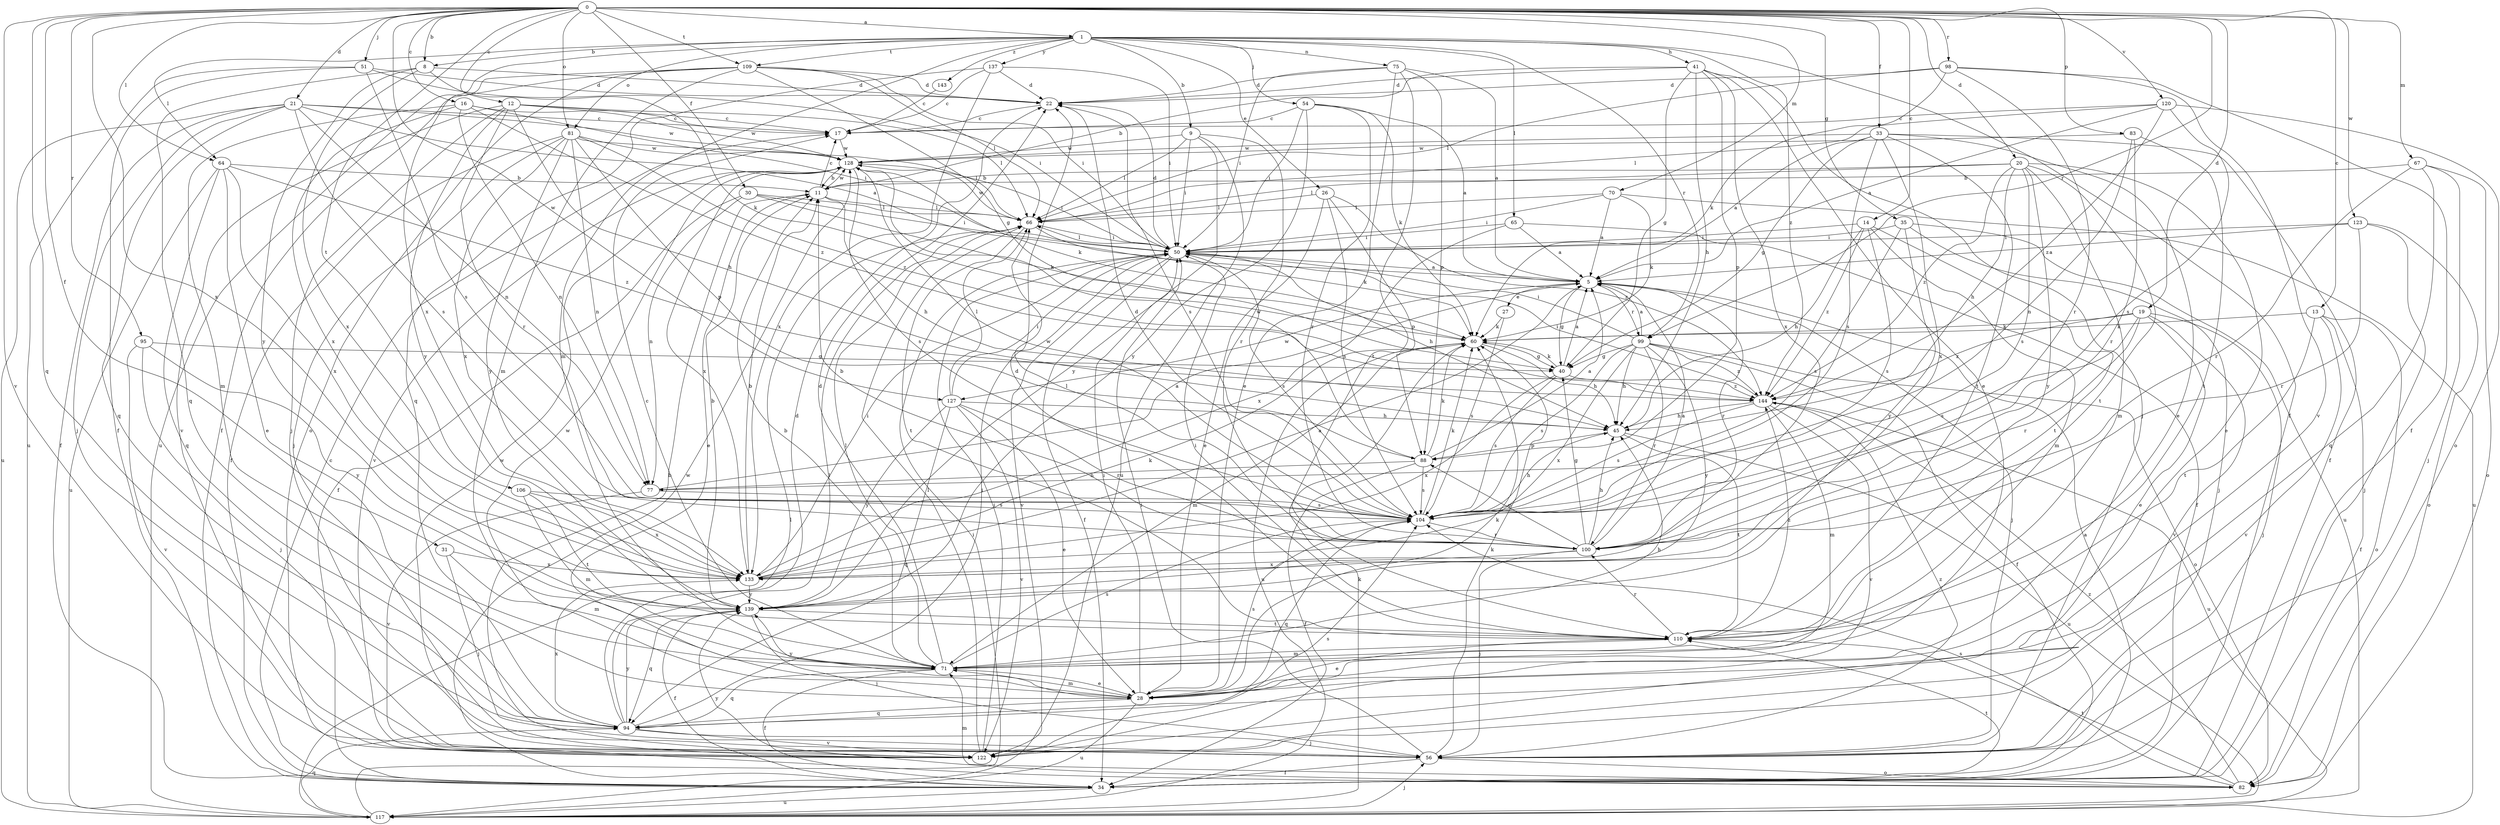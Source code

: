 strict digraph  {
0;
1;
5;
8;
9;
11;
12;
13;
14;
16;
17;
19;
20;
21;
22;
26;
27;
28;
30;
31;
33;
34;
35;
40;
41;
45;
50;
51;
54;
56;
60;
64;
65;
66;
67;
70;
71;
75;
77;
81;
82;
83;
88;
94;
95;
98;
99;
100;
104;
106;
109;
110;
117;
120;
122;
123;
127;
128;
133;
137;
139;
143;
144;
0 -> 1  [label=a];
0 -> 8  [label=b];
0 -> 12  [label=c];
0 -> 13  [label=c];
0 -> 14  [label=c];
0 -> 16  [label=c];
0 -> 19  [label=d];
0 -> 20  [label=d];
0 -> 21  [label=d];
0 -> 30  [label=f];
0 -> 31  [label=f];
0 -> 33  [label=f];
0 -> 35  [label=g];
0 -> 51  [label=j];
0 -> 64  [label=l];
0 -> 67  [label=m];
0 -> 70  [label=m];
0 -> 81  [label=o];
0 -> 83  [label=p];
0 -> 94  [label=q];
0 -> 95  [label=r];
0 -> 98  [label=r];
0 -> 99  [label=r];
0 -> 106  [label=t];
0 -> 109  [label=t];
0 -> 120  [label=v];
0 -> 122  [label=v];
0 -> 123  [label=w];
0 -> 127  [label=w];
0 -> 133  [label=x];
1 -> 8  [label=b];
1 -> 9  [label=b];
1 -> 26  [label=e];
1 -> 34  [label=f];
1 -> 41  [label=h];
1 -> 54  [label=j];
1 -> 64  [label=l];
1 -> 65  [label=l];
1 -> 71  [label=m];
1 -> 75  [label=n];
1 -> 81  [label=o];
1 -> 99  [label=r];
1 -> 109  [label=t];
1 -> 133  [label=x];
1 -> 137  [label=y];
1 -> 143  [label=z];
1 -> 144  [label=z];
5 -> 27  [label=e];
5 -> 40  [label=g];
5 -> 56  [label=j];
5 -> 99  [label=r];
5 -> 100  [label=r];
5 -> 127  [label=w];
8 -> 22  [label=d];
8 -> 60  [label=k];
8 -> 94  [label=q];
8 -> 133  [label=x];
8 -> 139  [label=y];
9 -> 50  [label=i];
9 -> 66  [label=l];
9 -> 100  [label=r];
9 -> 117  [label=u];
9 -> 128  [label=w];
9 -> 139  [label=y];
11 -> 17  [label=c];
11 -> 28  [label=e];
11 -> 45  [label=h];
11 -> 66  [label=l];
11 -> 128  [label=w];
12 -> 17  [label=c];
12 -> 45  [label=h];
12 -> 56  [label=j];
12 -> 66  [label=l];
12 -> 100  [label=r];
12 -> 122  [label=v];
12 -> 128  [label=w];
12 -> 139  [label=y];
13 -> 34  [label=f];
13 -> 60  [label=k];
13 -> 82  [label=o];
13 -> 110  [label=t];
13 -> 122  [label=v];
14 -> 45  [label=h];
14 -> 50  [label=i];
14 -> 71  [label=m];
14 -> 104  [label=s];
14 -> 110  [label=t];
14 -> 144  [label=z];
16 -> 17  [label=c];
16 -> 50  [label=i];
16 -> 71  [label=m];
16 -> 77  [label=n];
16 -> 133  [label=x];
16 -> 144  [label=z];
17 -> 128  [label=w];
19 -> 28  [label=e];
19 -> 56  [label=j];
19 -> 60  [label=k];
19 -> 100  [label=r];
19 -> 104  [label=s];
19 -> 122  [label=v];
19 -> 144  [label=z];
20 -> 11  [label=b];
20 -> 28  [label=e];
20 -> 45  [label=h];
20 -> 66  [label=l];
20 -> 71  [label=m];
20 -> 104  [label=s];
20 -> 110  [label=t];
20 -> 139  [label=y];
20 -> 144  [label=z];
21 -> 5  [label=a];
21 -> 17  [label=c];
21 -> 34  [label=f];
21 -> 56  [label=j];
21 -> 77  [label=n];
21 -> 94  [label=q];
21 -> 104  [label=s];
21 -> 117  [label=u];
21 -> 128  [label=w];
22 -> 17  [label=c];
22 -> 104  [label=s];
26 -> 28  [label=e];
26 -> 66  [label=l];
26 -> 88  [label=p];
26 -> 104  [label=s];
26 -> 144  [label=z];
27 -> 60  [label=k];
27 -> 104  [label=s];
28 -> 50  [label=i];
28 -> 60  [label=k];
28 -> 71  [label=m];
28 -> 94  [label=q];
28 -> 104  [label=s];
28 -> 117  [label=u];
28 -> 128  [label=w];
28 -> 139  [label=y];
30 -> 34  [label=f];
30 -> 50  [label=i];
30 -> 60  [label=k];
30 -> 66  [label=l];
30 -> 77  [label=n];
31 -> 56  [label=j];
31 -> 71  [label=m];
31 -> 133  [label=x];
33 -> 5  [label=a];
33 -> 28  [label=e];
33 -> 34  [label=f];
33 -> 40  [label=g];
33 -> 104  [label=s];
33 -> 110  [label=t];
33 -> 128  [label=w];
33 -> 133  [label=x];
34 -> 5  [label=a];
34 -> 17  [label=c];
34 -> 110  [label=t];
34 -> 117  [label=u];
34 -> 128  [label=w];
35 -> 50  [label=i];
35 -> 56  [label=j];
35 -> 104  [label=s];
35 -> 117  [label=u];
35 -> 139  [label=y];
40 -> 5  [label=a];
40 -> 60  [label=k];
40 -> 104  [label=s];
40 -> 133  [label=x];
40 -> 144  [label=z];
41 -> 11  [label=b];
41 -> 22  [label=d];
41 -> 28  [label=e];
41 -> 40  [label=g];
41 -> 45  [label=h];
41 -> 56  [label=j];
41 -> 88  [label=p];
41 -> 133  [label=x];
45 -> 88  [label=p];
45 -> 110  [label=t];
45 -> 117  [label=u];
50 -> 5  [label=a];
50 -> 22  [label=d];
50 -> 34  [label=f];
50 -> 45  [label=h];
50 -> 66  [label=l];
50 -> 104  [label=s];
50 -> 122  [label=v];
51 -> 22  [label=d];
51 -> 34  [label=f];
51 -> 50  [label=i];
51 -> 104  [label=s];
51 -> 117  [label=u];
54 -> 5  [label=a];
54 -> 17  [label=c];
54 -> 50  [label=i];
54 -> 60  [label=k];
54 -> 100  [label=r];
54 -> 139  [label=y];
56 -> 34  [label=f];
56 -> 50  [label=i];
56 -> 60  [label=k];
56 -> 82  [label=o];
56 -> 144  [label=z];
60 -> 40  [label=g];
60 -> 45  [label=h];
60 -> 71  [label=m];
60 -> 117  [label=u];
64 -> 11  [label=b];
64 -> 28  [label=e];
64 -> 94  [label=q];
64 -> 117  [label=u];
64 -> 133  [label=x];
64 -> 144  [label=z];
65 -> 5  [label=a];
65 -> 34  [label=f];
65 -> 50  [label=i];
65 -> 133  [label=x];
66 -> 50  [label=i];
66 -> 60  [label=k];
66 -> 110  [label=t];
66 -> 128  [label=w];
67 -> 11  [label=b];
67 -> 56  [label=j];
67 -> 82  [label=o];
67 -> 94  [label=q];
67 -> 100  [label=r];
70 -> 5  [label=a];
70 -> 50  [label=i];
70 -> 60  [label=k];
70 -> 66  [label=l];
70 -> 117  [label=u];
71 -> 11  [label=b];
71 -> 17  [label=c];
71 -> 22  [label=d];
71 -> 28  [label=e];
71 -> 34  [label=f];
71 -> 45  [label=h];
71 -> 66  [label=l];
71 -> 94  [label=q];
71 -> 104  [label=s];
75 -> 5  [label=a];
75 -> 22  [label=d];
75 -> 28  [label=e];
75 -> 50  [label=i];
75 -> 88  [label=p];
75 -> 110  [label=t];
77 -> 5  [label=a];
77 -> 104  [label=s];
77 -> 122  [label=v];
81 -> 34  [label=f];
81 -> 56  [label=j];
81 -> 66  [label=l];
81 -> 77  [label=n];
81 -> 88  [label=p];
81 -> 128  [label=w];
81 -> 133  [label=x];
81 -> 139  [label=y];
81 -> 144  [label=z];
82 -> 71  [label=m];
82 -> 104  [label=s];
82 -> 110  [label=t];
82 -> 139  [label=y];
82 -> 144  [label=z];
83 -> 77  [label=n];
83 -> 100  [label=r];
83 -> 110  [label=t];
83 -> 128  [label=w];
88 -> 5  [label=a];
88 -> 34  [label=f];
88 -> 60  [label=k];
88 -> 77  [label=n];
88 -> 104  [label=s];
88 -> 128  [label=w];
94 -> 22  [label=d];
94 -> 50  [label=i];
94 -> 56  [label=j];
94 -> 66  [label=l];
94 -> 122  [label=v];
94 -> 133  [label=x];
94 -> 139  [label=y];
95 -> 40  [label=g];
95 -> 56  [label=j];
95 -> 122  [label=v];
95 -> 139  [label=y];
98 -> 22  [label=d];
98 -> 34  [label=f];
98 -> 60  [label=k];
98 -> 66  [label=l];
98 -> 100  [label=r];
98 -> 122  [label=v];
99 -> 5  [label=a];
99 -> 34  [label=f];
99 -> 40  [label=g];
99 -> 45  [label=h];
99 -> 50  [label=i];
99 -> 82  [label=o];
99 -> 100  [label=r];
99 -> 104  [label=s];
99 -> 133  [label=x];
99 -> 139  [label=y];
99 -> 144  [label=z];
100 -> 5  [label=a];
100 -> 11  [label=b];
100 -> 40  [label=g];
100 -> 45  [label=h];
100 -> 56  [label=j];
100 -> 66  [label=l];
100 -> 88  [label=p];
100 -> 133  [label=x];
104 -> 22  [label=d];
104 -> 45  [label=h];
104 -> 60  [label=k];
104 -> 94  [label=q];
104 -> 100  [label=r];
104 -> 128  [label=w];
106 -> 71  [label=m];
106 -> 104  [label=s];
106 -> 110  [label=t];
106 -> 133  [label=x];
109 -> 22  [label=d];
109 -> 34  [label=f];
109 -> 40  [label=g];
109 -> 50  [label=i];
109 -> 66  [label=l];
109 -> 71  [label=m];
109 -> 82  [label=o];
109 -> 117  [label=u];
110 -> 22  [label=d];
110 -> 28  [label=e];
110 -> 50  [label=i];
110 -> 71  [label=m];
110 -> 100  [label=r];
110 -> 144  [label=z];
117 -> 50  [label=i];
117 -> 56  [label=j];
117 -> 60  [label=k];
117 -> 66  [label=l];
117 -> 94  [label=q];
120 -> 5  [label=a];
120 -> 17  [label=c];
120 -> 66  [label=l];
120 -> 82  [label=o];
120 -> 104  [label=s];
120 -> 144  [label=z];
122 -> 11  [label=b];
122 -> 50  [label=i];
122 -> 66  [label=l];
122 -> 104  [label=s];
122 -> 128  [label=w];
123 -> 5  [label=a];
123 -> 50  [label=i];
123 -> 56  [label=j];
123 -> 82  [label=o];
123 -> 100  [label=r];
127 -> 28  [label=e];
127 -> 45  [label=h];
127 -> 50  [label=i];
127 -> 66  [label=l];
127 -> 94  [label=q];
127 -> 100  [label=r];
127 -> 122  [label=v];
127 -> 139  [label=y];
128 -> 11  [label=b];
128 -> 50  [label=i];
128 -> 60  [label=k];
128 -> 104  [label=s];
128 -> 122  [label=v];
128 -> 133  [label=x];
133 -> 5  [label=a];
133 -> 11  [label=b];
133 -> 50  [label=i];
133 -> 60  [label=k];
133 -> 139  [label=y];
137 -> 17  [label=c];
137 -> 22  [label=d];
137 -> 50  [label=i];
137 -> 94  [label=q];
137 -> 133  [label=x];
139 -> 11  [label=b];
139 -> 34  [label=f];
139 -> 56  [label=j];
139 -> 94  [label=q];
139 -> 110  [label=t];
143 -> 17  [label=c];
144 -> 45  [label=h];
144 -> 50  [label=i];
144 -> 71  [label=m];
144 -> 104  [label=s];
144 -> 117  [label=u];
144 -> 122  [label=v];
}
